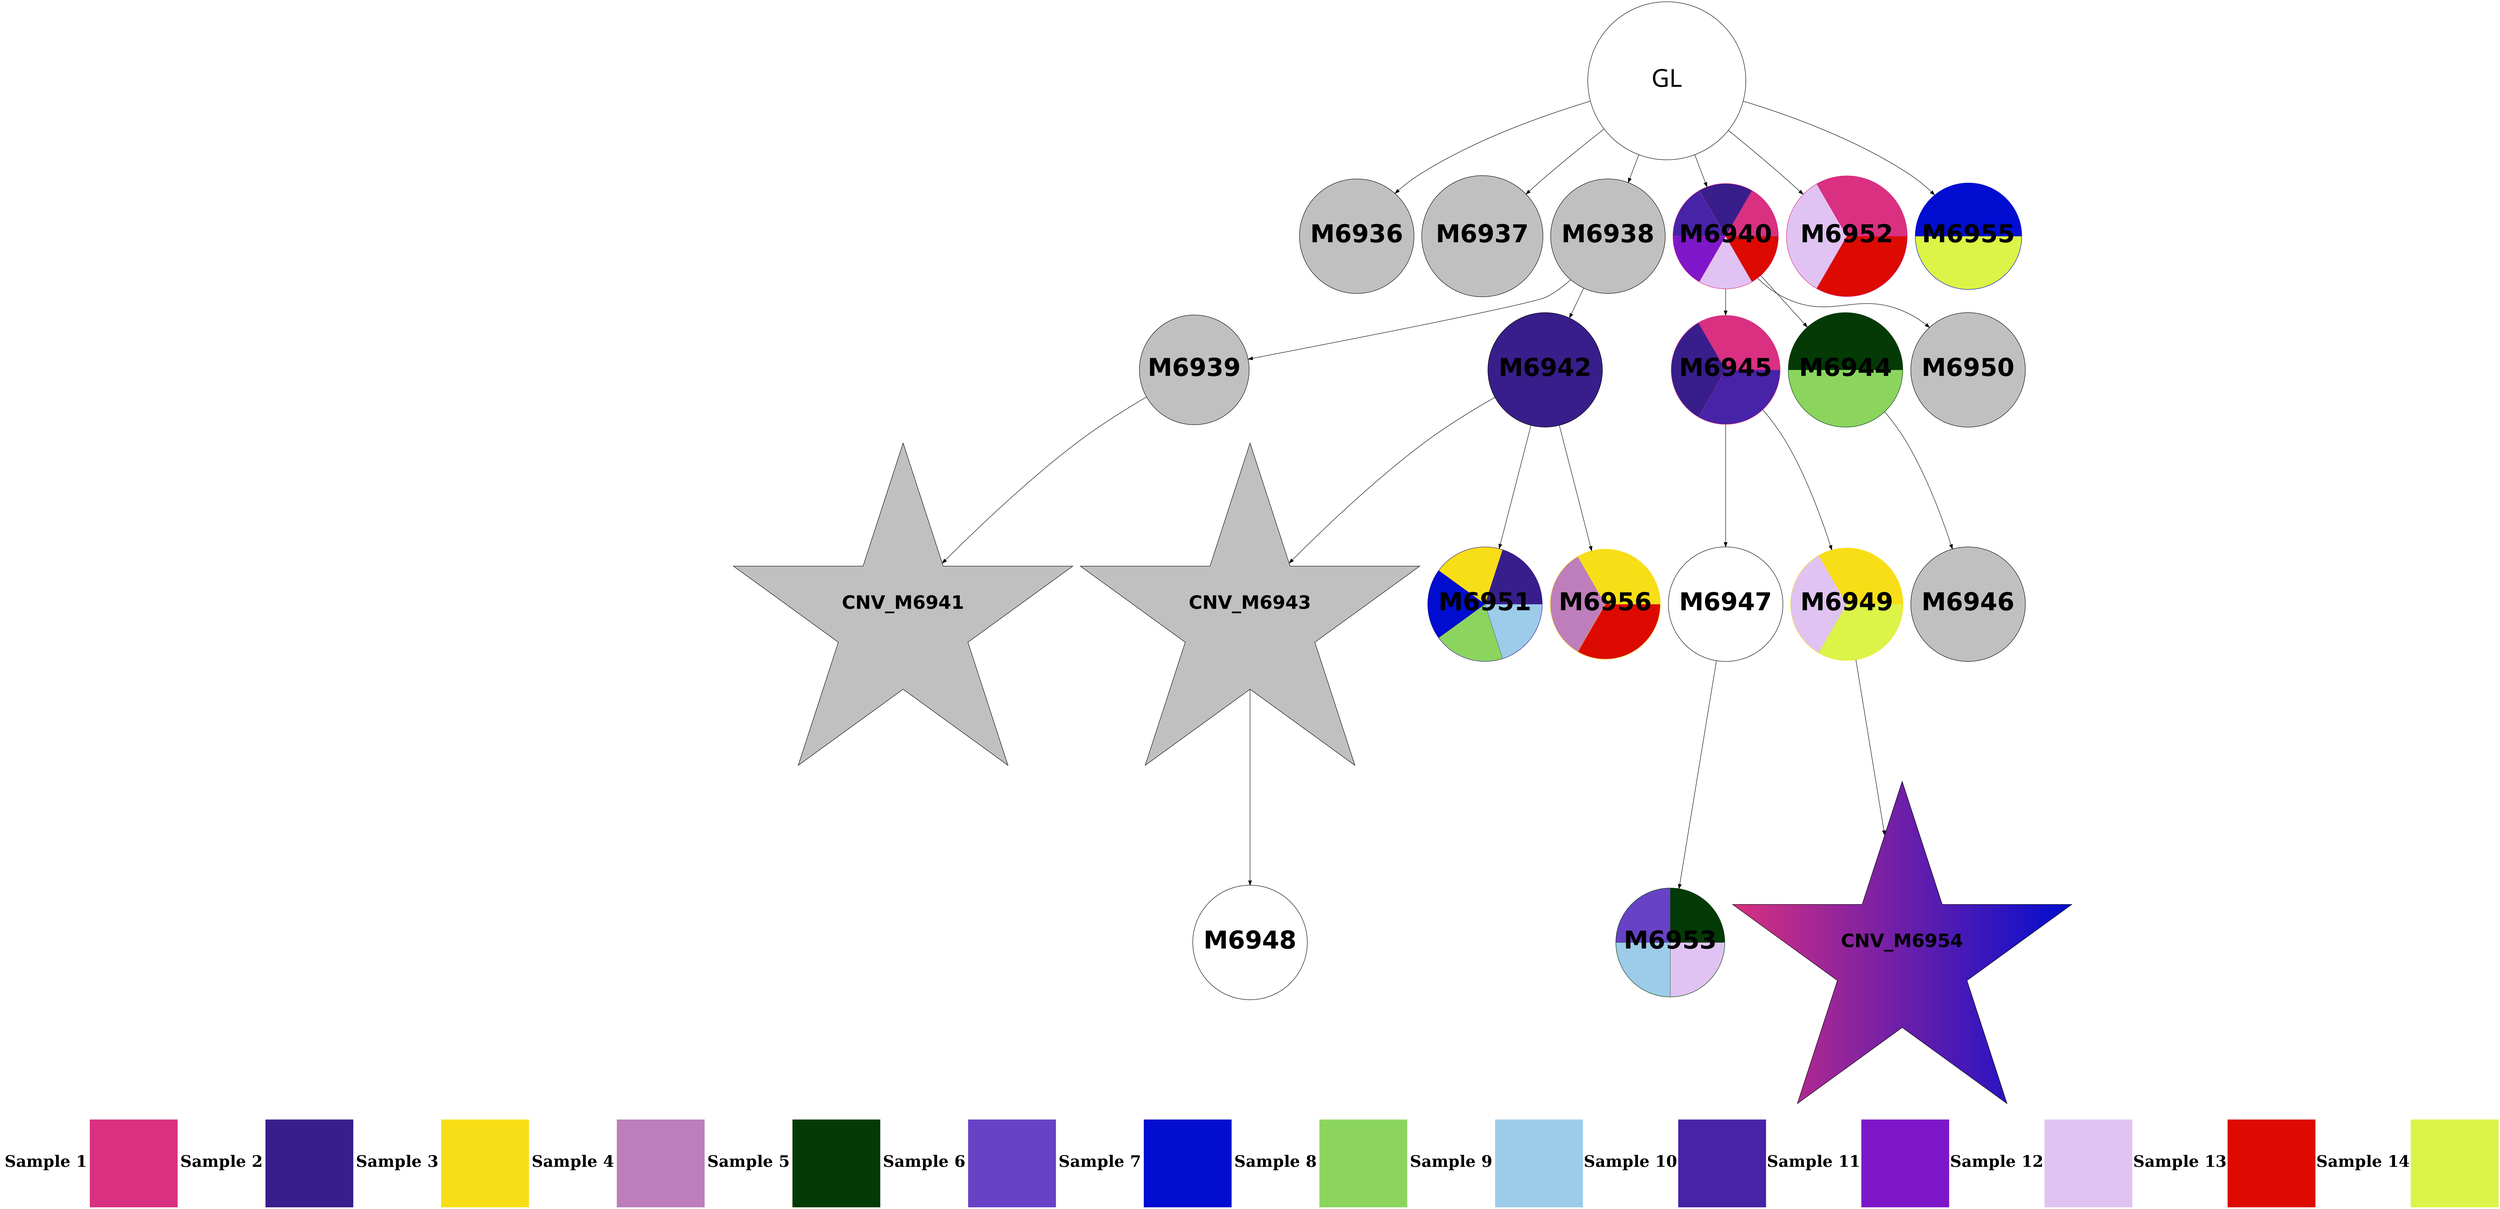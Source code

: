 digraph G { 
rankdir=TB;
6976 -> 6978;
6976 -> 6980;
6978 -> 6984;
6980 -> 6985;
6966 -> 6967;
6966 -> 6968;
6966 -> 6969;
6966 -> 6971;
6966 -> 6983;
6966 -> 6986;
6969 -> 6970;
6969 -> 6973;
6970 -> 6972;
6971 -> 6975;
6971 -> 6976;
6971 -> 6981;
6973 -> 6974;
6973 -> 6982;
6973 -> 6987;
6974 -> 6979;
6975 -> 6977;
6972 [shape=star style=filled fillcolor=grey fontname="helvetica-bold" fontsize=42 label="CNV_M6941"];
6980 [shape=circle style=wedged color="#f8de17:#e0c3f3:#dbf447" fontname="helvetica-bold" fontsize=56 label="M6949" width=2.14 height=2 ];
6986 [shape=circle style=wedged color="#010dd0:#dbf447" fontname="helvetica-bold" fontsize=56 label="M6955" width=2.84 height=2 ];
6982 [shape=circle style=wedged color="#381e8b:#f8de17:#010dd0:#8bd55f:#9cccea" fontname="helvetica-bold" fontsize=56 label="M6951" width=1.79 height=2 ];
6976 [shape=circle style=wedged color="#d93081:#381e8b:#4723a7" fontname="helvetica-bold" fontsize=56 label="M6945" width=2.44 height=2 ];
6977 [shape=circle style=filled fillcolor=grey fontname="helvetica-bold" fontsize=56 label="M6946" width=0.41 height=2 ];
6975 [shape=circle style=wedged color="#033a05:#8bd55f" fontname="helvetica-bold" fontsize=56 label="M6944" width=0.73 height=2 ];
6973 [shape=circle style=filled fillcolor="#381e8b" fontname="helvetica-bold" fontsize=56 label="M6942" width=0.57 height=2 ];
6985 [shape=star style=filled fillcolor="#d93081:#010dd0:#8bd55f" fontname="helvetica-bold" fontsize=42 label="CNV_M6954"];
6971 [shape=circle style=wedged color="#d93081:#381e8b:#4723a7:#7e17ca:#e0c3f3:#dc0a01" fontname="helvetica-bold" fontsize=56 label="M6940" width=3.34 height=2 ];
6981 [shape=circle style=filled fillcolor=grey fontname="helvetica-bold" fontsize=56 label="M6950" width=0.24 height=2 ];
6970 [shape=circle style=filled fillcolor=grey fontname="helvetica-bold" fontsize=56 label="M6939" width=2.37 height=2 ];
6978 [shape=circle style=filled fillcolor=white fontname="helvetica-bold" fontsize=56 label="M6947" width=0.22 height=2 ];
6984 [shape=circle style=wedged color="#033a05:#6742c7:#9cccea:#e0c3f3" fontname="helvetica-bold" fontsize=56 label="M6953" width=3.45 height=2 ];
6987 [shape=circle style=wedged color="#f8de17:#bd7ebb:#dc0a01" fontname="helvetica-bold" fontsize=56 label="M6956" width=2.34 height=2 ];
6974 [shape=star style=filled fillcolor=grey fontname="helvetica-bold" fontsize=42 label="CNV_M6943"];
6967 [shape=circle style=filled fillcolor=grey fontname="helvetica-bold" fontsize=56 label="M6936" width=0.86 height=2 ];
6983 [shape=circle style=wedged color="#d93081:#e0c3f3:#dc0a01" fontname="helvetica-bold" fontsize=56 label="M6952" width=3.82 height=2 ];
6979 [shape=circle style=filled fillcolor=white fontname="helvetica-bold" fontsize=56 label="M6948" width=1.39 height=2 ];
6966 [label="GL" fontname="arial-bold" fontsize=56 width=5 height=5];
6969 [shape=circle style=filled fillcolor=grey fontname="helvetica-bold" fontsize=56 label="M6938" width=0.25 height=2 ];
6968 [shape=circle style=filled fillcolor=grey fontname="helvetica-bold" fontsize=56 label="M6937" width=3.84 height=2 ];
{rank=sink;
Legend[shape=none, margin=0, label=<<TABLE border="0" cellborder="0" cellspacing="0"> 
<TR><TD width="200" height="200" colspan="1"><FONT POINT-SIZE="36.0"><B>Sample 1</B></FONT></TD><TD width="200" height="200" colspan="1" BGCOLOR="#d93081"></TD>
<TD width="200" height="200" colspan="1"><FONT POINT-SIZE="36.0"><B>Sample 2</B></FONT></TD><TD width="200" height="200" colspan="1" BGCOLOR="#381e8b"></TD>
<TD width="200" height="200" colspan="1"><FONT POINT-SIZE="36.0"><B>Sample 3</B></FONT></TD><TD width="200" height="200" colspan="1" BGCOLOR="#f8de17"></TD>
<TD width="200" height="200" colspan="1"><FONT POINT-SIZE="36.0"><B>Sample 4</B></FONT></TD><TD width="200" height="200" colspan="1" BGCOLOR="#bd7ebb"></TD>
<TD width="200" height="200" colspan="1"><FONT POINT-SIZE="36.0"><B>Sample 5</B></FONT></TD><TD width="200" height="200" colspan="1" BGCOLOR="#033a05"></TD>
<TD width="200" height="200" colspan="1"><FONT POINT-SIZE="36.0"><B>Sample 6</B></FONT></TD><TD width="200" height="200" colspan="1" BGCOLOR="#6742c7"></TD>
<TD width="200" height="200" colspan="1"><FONT POINT-SIZE="36.0"><B>Sample 7</B></FONT></TD><TD width="200" height="200" colspan="1" BGCOLOR="#010dd0"></TD>
<TD width="200" height="200" colspan="1"><FONT POINT-SIZE="36.0"><B>Sample 8</B></FONT></TD><TD width="200" height="200" colspan="1" BGCOLOR="#8bd55f"></TD>
<TD width="200" height="200" colspan="1"><FONT POINT-SIZE="36.0"><B>Sample 9</B></FONT></TD><TD width="200" height="200" colspan="1" BGCOLOR="#9cccea"></TD>
<TD width="200" height="200" colspan="1"><FONT POINT-SIZE="36.0"><B>Sample 10</B></FONT></TD><TD width="200" height="200" colspan="1" BGCOLOR="#4723a7"></TD>
<TD width="200" height="200" colspan="1"><FONT POINT-SIZE="36.0"><B>Sample 11</B></FONT></TD><TD width="200" height="200" colspan="1" BGCOLOR="#7e17ca"></TD>
<TD width="200" height="200" colspan="1"><FONT POINT-SIZE="36.0"><B>Sample 12</B></FONT></TD><TD width="200" height="200" colspan="1" BGCOLOR="#e0c3f3"></TD>
<TD width="200" height="200" colspan="1"><FONT POINT-SIZE="36.0"><B>Sample 13</B></FONT></TD><TD width="200" height="200" colspan="1" BGCOLOR="#dc0a01"></TD>
<TD width="200" height="200" colspan="1"><FONT POINT-SIZE="36.0"><B>Sample 14</B></FONT></TD><TD width="200" height="200" colspan="1" BGCOLOR="#dbf447"></TD>
</TR></TABLE>>];
} 
}